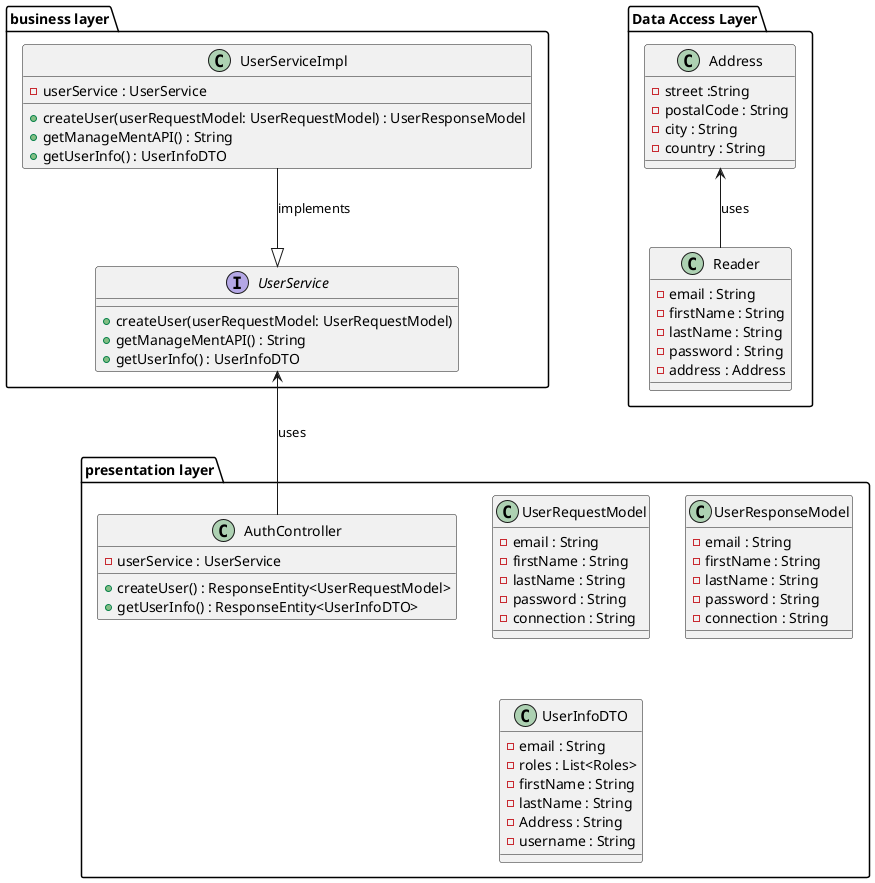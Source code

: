 @startuml

package "presentation layer"{

    class AuthController{
        - userService : UserService
        + createUser() : ResponseEntity<UserRequestModel>
        + getUserInfo() : ResponseEntity<UserInfoDTO>


    }

    class UserRequestModel {
        - email : String
        - firstName : String
        - lastName : String
        - password : String
        - connection : String
    }
    class UserResponseModel {
        - email : String
        - firstName : String
        - lastName : String
        - password : String
        - connection : String
    }
    class UserInfoDTO {
        - email : String
        - roles : List<Roles>
        - firstName : String
        - lastName : String
        - Address : String
        - username : String

    }

}

package "Data Access Layer" {
    class Reader {
        - email : String
        - firstName : String
        - lastName : String
        - password : String
        - address : Address

    }
    class Address {
        - street :String
        - postalCode : String
        - city : String
        - country : String

    }
}
package "business layer"{
    interface UserService{
        + createUser(userRequestModel: UserRequestModel)
        + getManageMentAPI() : String
        + getUserInfo() : UserInfoDTO
    }
    class UserServiceImpl{
        - userService : UserService
        + createUser(userRequestModel: UserRequestModel) : UserResponseModel
        + getManageMentAPI() : String
        + getUserInfo() : UserInfoDTO
    }
}

UserServiceImpl -down-|> UserService : implements
AuthController -up->  UserService : uses
Reader -up->  Address : uses

@enduml